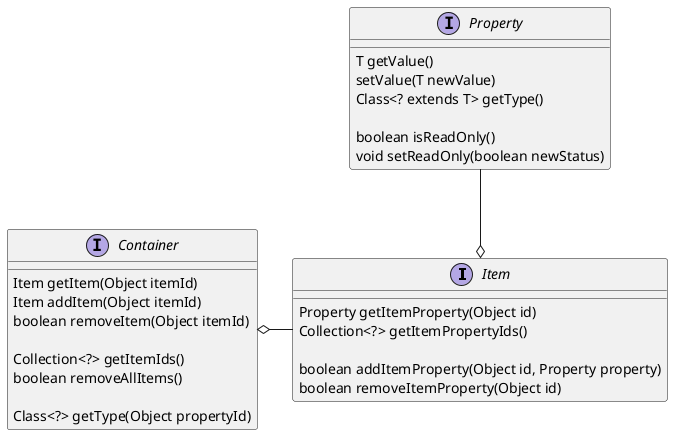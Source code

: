 @startuml

interface Item {
  Property getItemProperty(Object id)
  Collection<?> getItemPropertyIds()

  boolean addItemProperty(Object id, Property property)
  boolean removeItemProperty(Object id)
}
interface Property {
  T getValue()
  setValue(T newValue)
  Class<? extends T> getType()

  boolean isReadOnly()
  void setReadOnly(boolean newStatus)
}
interface Container {
  Item getItem(Object itemId)
  Item addItem(Object itemId)
  boolean removeItem(Object itemId)

  Collection<?> getItemIds()
  boolean removeAllItems()

  Class<?> getType(Object propertyId)
}

Container o-right- Item

Property --o Item



@enduml
